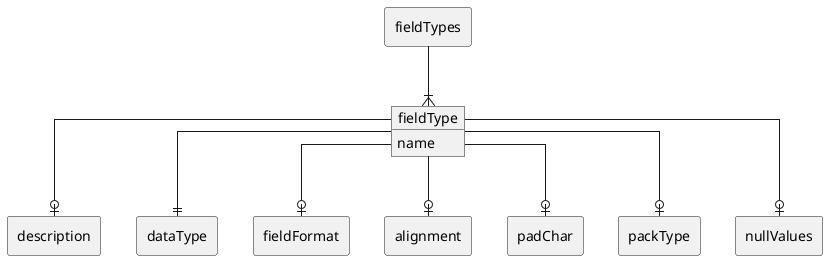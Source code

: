 @startuml
allowmixing
skinparam linetype ortho

rectangle "fieldTypes" as p1
rectangle "description" as c1
rectangle "dataType" as c2
rectangle "fieldFormat" as c3
rectangle "alignment" as c4
rectangle "padChar" as c5
rectangle "packType" as c6
rectangle "nullValues" as c7
object "fieldType" as e
e : name
p1 --|{ e
e --o| c1
e --|| c2
e --o| c3
e --o| c4
e --o| c5
e --o| c6
e --o| c7
@enduml